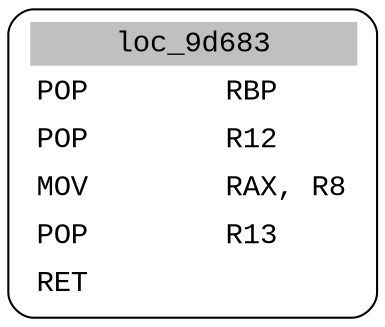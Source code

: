 digraph asm_graph {
1941 [
shape="Mrecord" fontname="Courier New"label =<<table border="0" cellborder="0" cellpadding="3"><tr><td align="center" colspan="2" bgcolor="grey">loc_9d683</td></tr><tr><td align="left">POP        RBP</td></tr><tr><td align="left">POP        R12</td></tr><tr><td align="left">MOV        RAX, R8</td></tr><tr><td align="left">POP        R13</td></tr><tr><td align="left">RET        </td></tr></table>> ];
}